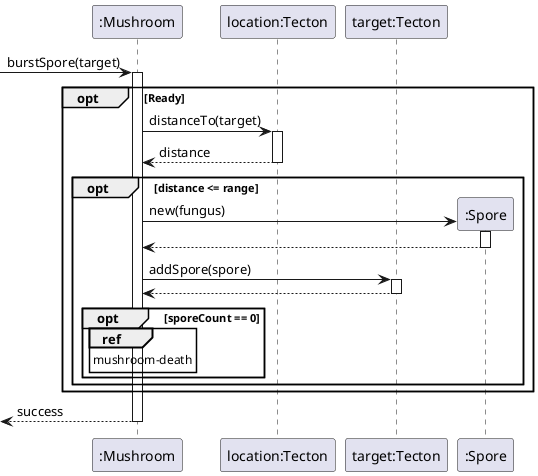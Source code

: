 @startuml
participant ":Mushroom" as shroom
participant "location:Tecton" as location
participant "target:Tecton" as target
participant ":Spore" as spore

-> shroom : burstSpore(target)
activate shroom

opt Ready
    shroom -> location : distanceTo(target)
    activate location

    shroom <-- location : distance
    deactivate location

    opt distance <= range
        create spore
        shroom -> spore : new(fungus)
        activate spore

        shroom <-- spore
        deactivate spore

        shroom -> target : addSpore(spore)
        activate target

        shroom <-- target
        deactivate target

        opt sporeCount == 0
            ref over shroom
                mushroom-death
            end ref 
        end
    end
end

'we sure about this? - what if it dies before??
<-- shroom : success

deactivate shroom

@enduml